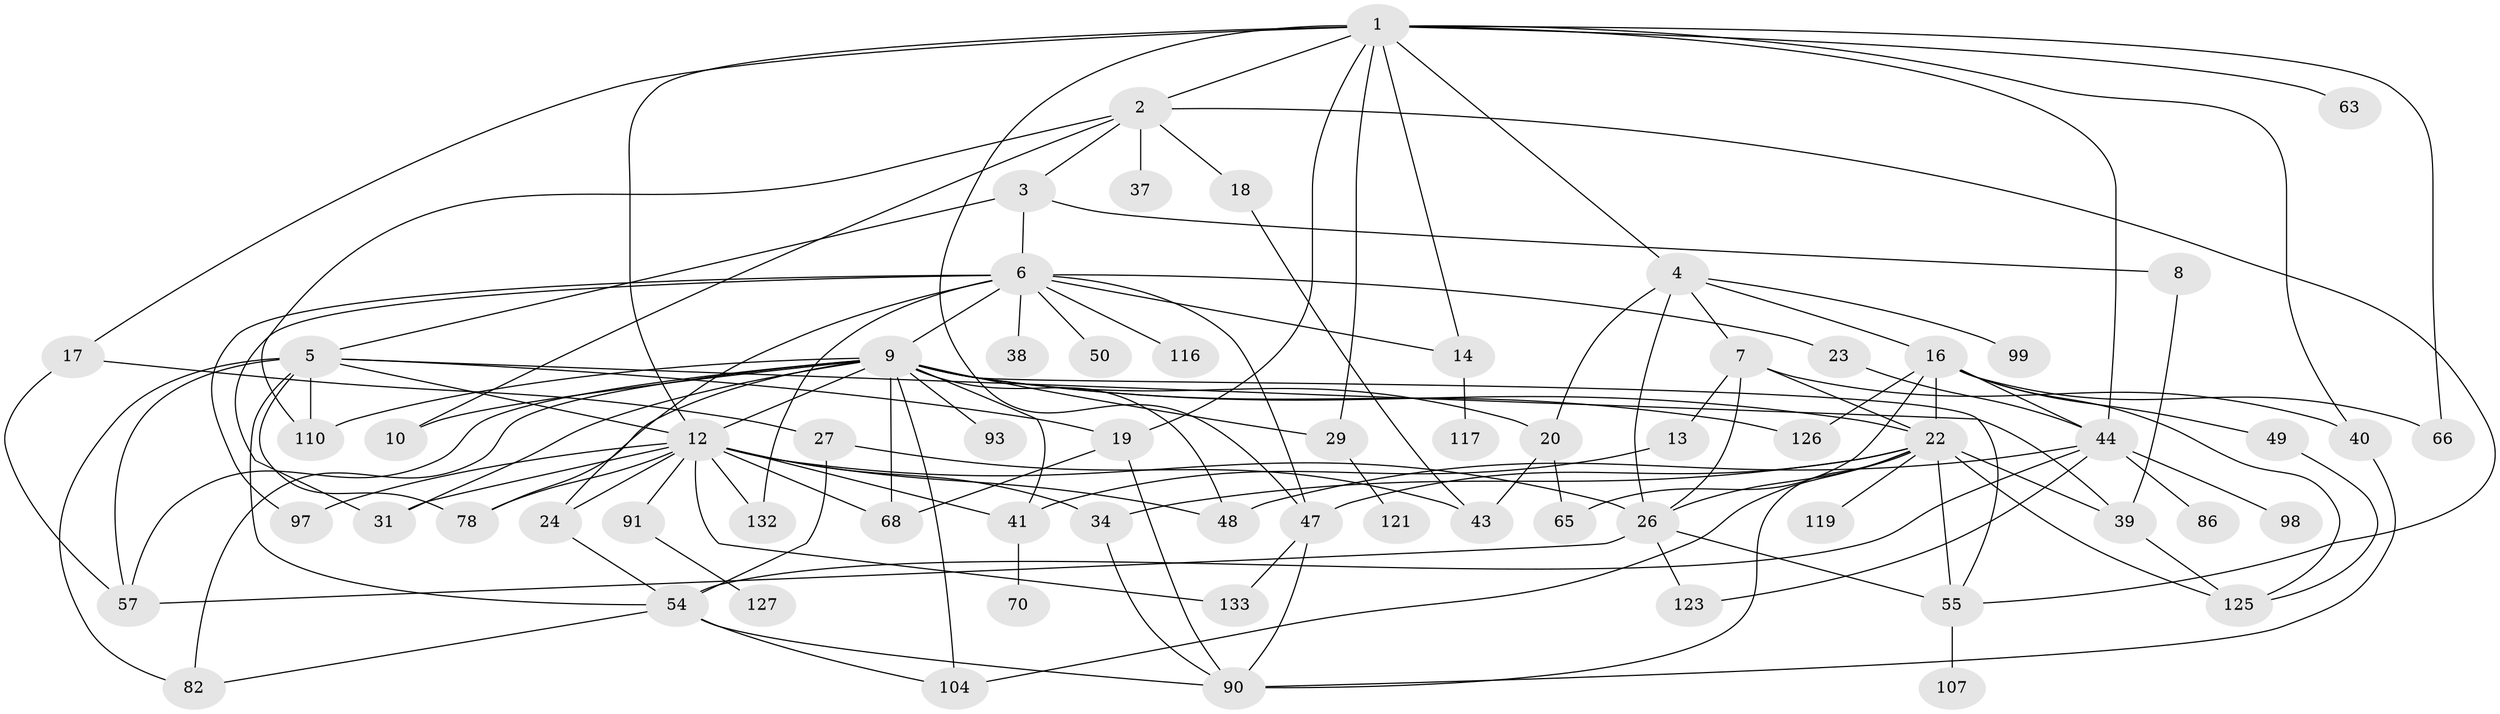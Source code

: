 // original degree distribution, {7: 0.014925373134328358, 4: 0.16417910447761194, 6: 0.06716417910447761, 5: 0.04477611940298507, 12: 0.007462686567164179, 2: 0.2835820895522388, 9: 0.007462686567164179, 3: 0.22388059701492538, 1: 0.1865671641791045}
// Generated by graph-tools (version 1.1) at 2025/13/03/09/25 04:13:21]
// undirected, 67 vertices, 129 edges
graph export_dot {
graph [start="1"]
  node [color=gray90,style=filled];
  1 [super="+25"];
  2;
  3;
  4;
  5 [super="+11+84"];
  6;
  7;
  8;
  9 [super="+33+106+76+15"];
  10;
  12 [super="+21+75+30+105+52"];
  13 [super="+28"];
  14;
  16 [super="+35+56"];
  17 [super="+61"];
  18;
  19 [super="+36"];
  20 [super="+73"];
  22 [super="+74+46"];
  23;
  24 [super="+134"];
  26 [super="+83+45"];
  27;
  29 [super="+51"];
  31 [super="+62+69"];
  34 [super="+64"];
  37;
  38;
  39 [super="+96"];
  40;
  41 [super="+112"];
  43 [super="+72"];
  44 [super="+59"];
  47 [super="+102"];
  48 [super="+101"];
  49;
  50;
  54 [super="+87+113"];
  55 [super="+118"];
  57 [super="+67"];
  63;
  65;
  66 [super="+92"];
  68;
  70 [super="+122"];
  78 [super="+80"];
  82 [super="+109"];
  86;
  90 [super="+114+94"];
  91;
  93;
  97;
  98;
  99;
  104;
  107;
  110;
  116;
  117;
  119;
  121;
  123;
  125;
  126 [super="+130"];
  127;
  132;
  133;
  1 -- 2;
  1 -- 4;
  1 -- 17;
  1 -- 40;
  1 -- 19;
  1 -- 29;
  1 -- 66;
  1 -- 63;
  1 -- 14;
  1 -- 47;
  1 -- 44;
  1 -- 12;
  2 -- 3;
  2 -- 10;
  2 -- 18;
  2 -- 37;
  2 -- 55;
  2 -- 110;
  3 -- 5;
  3 -- 6;
  3 -- 8;
  4 -- 7;
  4 -- 16;
  4 -- 20;
  4 -- 99;
  4 -- 26;
  5 -- 19;
  5 -- 39;
  5 -- 57;
  5 -- 110;
  5 -- 82;
  5 -- 78;
  5 -- 12;
  5 -- 54;
  6 -- 9;
  6 -- 14;
  6 -- 23;
  6 -- 24;
  6 -- 31;
  6 -- 38;
  6 -- 50;
  6 -- 97;
  6 -- 116;
  6 -- 132;
  6 -- 47;
  7 -- 13;
  7 -- 26;
  7 -- 40;
  7 -- 22;
  8 -- 39;
  9 -- 12 [weight=2];
  9 -- 57;
  9 -- 48;
  9 -- 82;
  9 -- 110;
  9 -- 41;
  9 -- 20;
  9 -- 55;
  9 -- 22;
  9 -- 10;
  9 -- 68;
  9 -- 104;
  9 -- 78;
  9 -- 93;
  9 -- 29;
  9 -- 126;
  9 -- 31;
  12 -- 34;
  12 -- 133;
  12 -- 78;
  12 -- 68;
  12 -- 48;
  12 -- 132;
  12 -- 91;
  12 -- 31;
  12 -- 97;
  12 -- 24;
  12 -- 41;
  12 -- 26;
  13 -- 41;
  14 -- 117;
  16 -- 22;
  16 -- 44;
  16 -- 125;
  16 -- 49;
  16 -- 66;
  16 -- 65;
  16 -- 126;
  17 -- 27;
  17 -- 57;
  18 -- 43;
  19 -- 68;
  19 -- 90;
  20 -- 65;
  20 -- 43;
  22 -- 119 [weight=2];
  22 -- 26;
  22 -- 34;
  22 -- 39;
  22 -- 104;
  22 -- 47;
  22 -- 55;
  22 -- 90;
  22 -- 125;
  23 -- 44;
  24 -- 54;
  26 -- 57;
  26 -- 123;
  26 -- 55;
  27 -- 54;
  27 -- 43;
  29 -- 121;
  34 -- 90;
  39 -- 125;
  40 -- 90;
  41 -- 70;
  44 -- 86;
  44 -- 98;
  44 -- 54;
  44 -- 48;
  44 -- 123;
  47 -- 133;
  47 -- 90;
  49 -- 125;
  54 -- 82;
  54 -- 104;
  54 -- 90;
  55 -- 107;
  91 -- 127;
}
